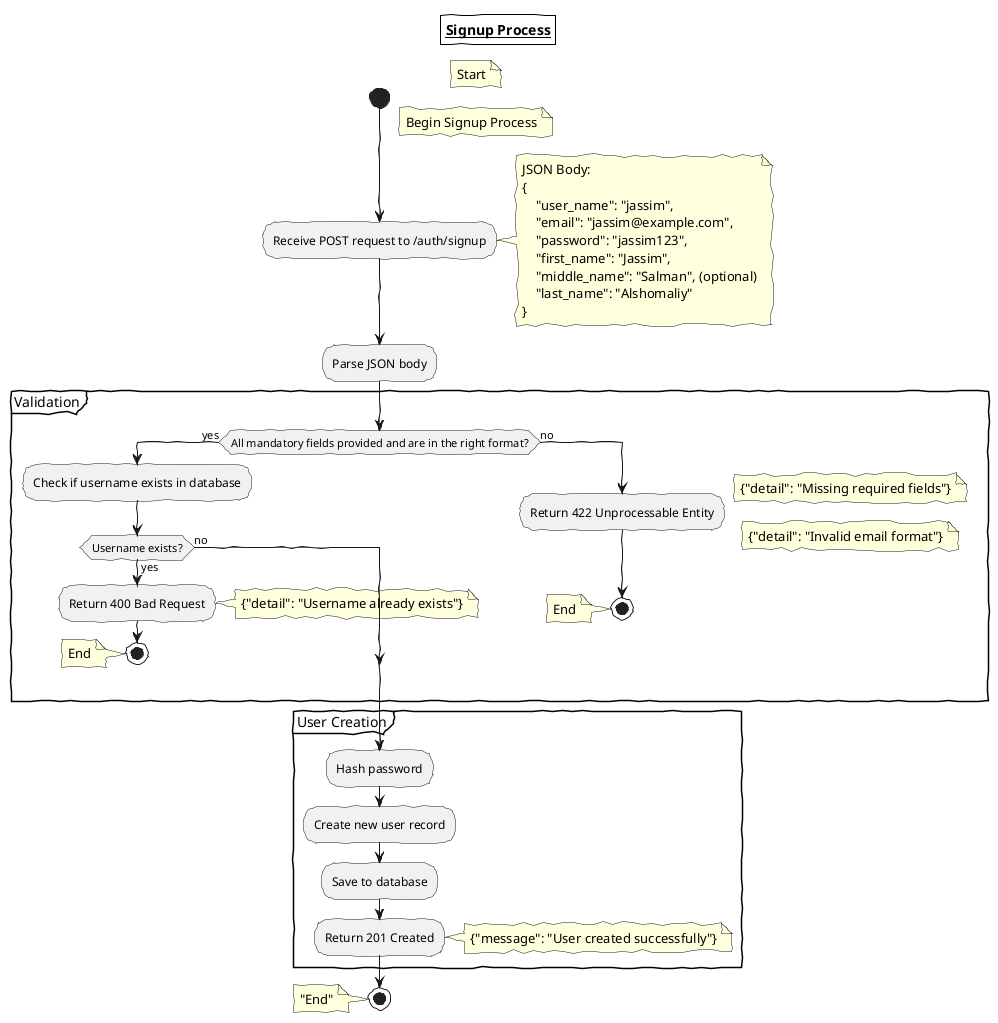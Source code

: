 @startuml Signup Process
skinparam handwritten true
skinparam titleBorder 1
skinparam titleBorderColor black
title **<u>Signup Process</u>**

start
note right: Start
note right: Begin Signup Process
:Receive POST request to /auth/signup;
note right
    JSON Body:
    {
        "user_name": "jassim",
        "email": "jassim@example.com",
        "password": "jassim123",
        "first_name": "Jassim",
        "middle_name": "Salman", (optional)
        "last_name": "Alshomaliy"
    }
end note

:Parse JSON body;

partition "Validation" {
    if (All mandatory fields provided and are in the right format?) then (yes)
        :Check if username exists in database;
        
        if (Username exists?) then (yes)
            :Return 400 Bad Request;
            note right: {"detail": "Username already exists"}
            stop
            note left: End
        else (no)
        endif
    else (no)
        :Return 422 Unprocessable Entity;
        note right: {"detail": "Missing required fields"}
        note right: {"detail": "Invalid email format"}
        stop
        note left: End
    endif
}

partition "User Creation" {
    :Hash password;
    :Create new user record;
    :Save to database;
    :Return 201 Created;
    note right: {"message": "User created successfully"}
}

stop
note left: "End"

@enduml